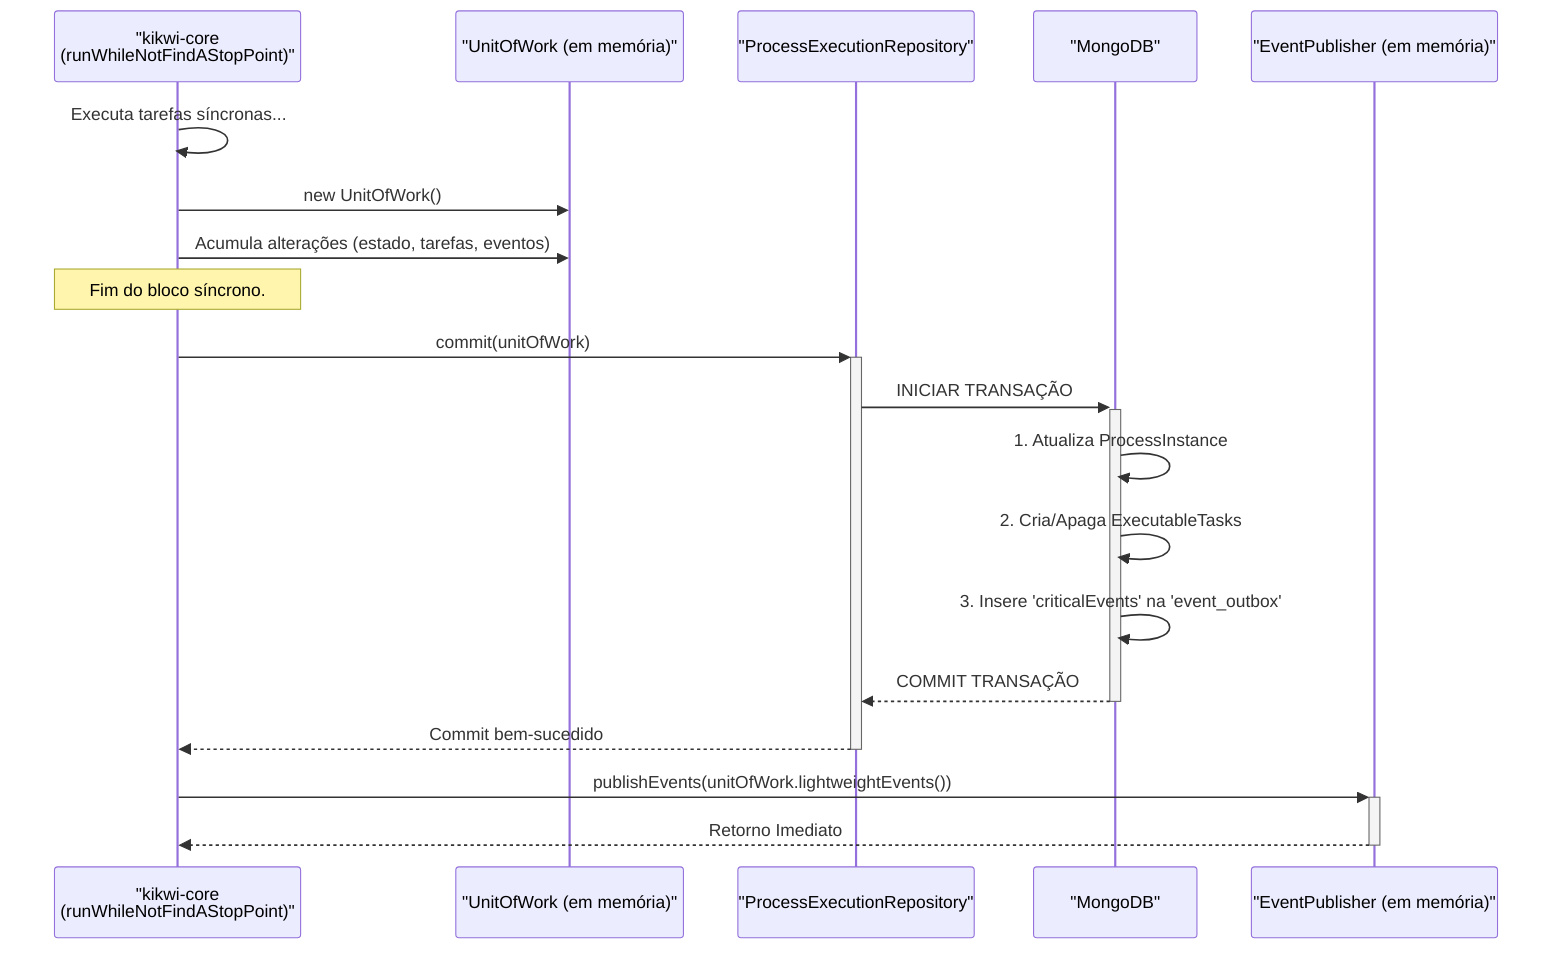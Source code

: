 sequenceDiagram
    participant Core as "kikwi-core<br>(runWhileNotFindAStopPoint)"
    participant UoW as "UnitOfWork (em memória)"
    participant Repository as "ProcessExecutionRepository"
    participant MongoDB as "MongoDB"
    participant Publisher as "EventPublisher (em memória)"

    Core->>Core: Executa tarefas síncronas...
    Core->>UoW: new UnitOfWork()
    Core->>UoW: Acumula alterações (estado, tarefas, eventos)

    Note over Core: Fim do bloco síncrono.

    Core->>+Repository: commit(unitOfWork)

    Repository->>+MongoDB: INICIAR TRANSAÇÃO
    MongoDB->>MongoDB: 1. Atualiza ProcessInstance
    MongoDB->>MongoDB: 2. Cria/Apaga ExecutableTasks
    MongoDB->>MongoDB: 3. Insere 'criticalEvents' na 'event_outbox'
    MongoDB-->>-Repository: COMMIT TRANSAÇÃO
    Repository-->>-Core: Commit bem-sucedido

    Core->>+Publisher: publishEvents(unitOfWork.lightweightEvents())
    Publisher-->>-Core: Retorno Imediato